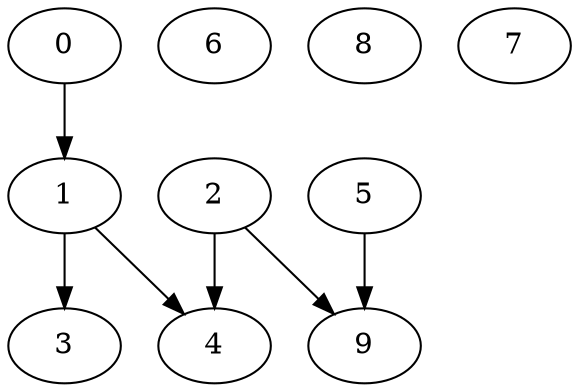 digraph "Random_Nodes_10_Density_0.60_CCR_2.00_WeightType_Random_GB" {
	graph ["Duplicate states"=0,
		GraphType=Random,
		"Max states in OPEN"=0,
		Modes="120000ms; topo-ordered tasks, ; Pruning: task equivalence, fixed order ready list, ; F-value: ; Optimisation: best schedule length (\
SL) optimisation on equal, ",
		NumberOfTasks=10,
		"Pruned using list schedule length"=85,
		"States removed from OPEN"=0,
		TargetSystem="Homogeneous-16",
		"Time to schedule (ms)"=82,
		"Total idle time"=11,
		"Total schedule length"=35,
		"Total sequential time"=69,
		"Total states created"=163
	];
	0	["Finish time"=5,
		Processor=0,
		"Start time"=0,
		Weight=5];
	1	["Finish time"=13,
		Processor=0,
		"Start time"=5,
		Weight=8];
	0 -> 1	[Weight=8];
	2	["Finish time"=8,
		Processor=1,
		"Start time"=0,
		Weight=8];
	4	["Finish time"=35,
		Processor=1,
		"Start time"=26,
		Weight=9];
	2 -> 4	[Weight=38];
	9	["Finish time"=26,
		Processor=1,
		"Start time"=19,
		Weight=7];
	2 -> 9	[Weight=33];
	3	["Finish time"=23,
		Processor=0,
		"Start time"=13,
		Weight=10];
	1 -> 3	[Weight=33];
	1 -> 4	[Weight=13];
	5	["Finish time"=6,
		Processor=2,
		"Start time"=0,
		Weight=6];
	5 -> 9	[Weight=13];
	6	["Finish time"=7,
		Processor=3,
		"Start time"=0,
		Weight=7];
	8	["Finish time"=5,
		Processor=4,
		"Start time"=0,
		Weight=5];
	7	["Finish time"=4,
		Processor=5,
		"Start time"=0,
		Weight=4];
}
